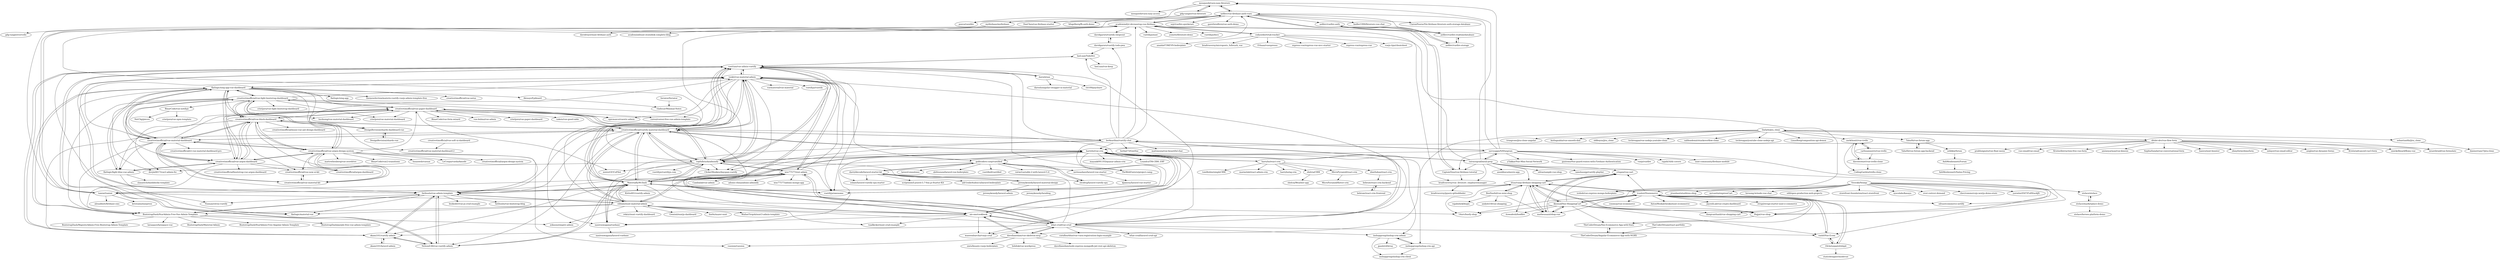 digraph G {
"mesqueeb/vuex-easy-firestore" -> "mesqueeb/vuex-easy-access"
"mesqueeb/vuex-easy-firestore" -> "gdg-tangier/vue-firestore"
"mesqueeb/vuex-easy-firestore" -> "posva/vuexfire" ["e"=1]
"mesqueeb/vuex-easy-firestore" -> "aofdev/vue-firebase-auth-vuex"
"creativetimofficial/vue-light-bootstrap-dashboard" -> "creativetimofficial/vue-paper-dashboard"
"creativetimofficial/vue-light-bootstrap-dashboard" -> "creativetimofficial/vue-black-dashboard"
"creativetimofficial/vue-light-bootstrap-dashboard" -> "cristijora/vue-light-bootstrap-dashboard"
"creativetimofficial/vue-light-bootstrap-dashboard" -> "creativetimofficial/vue-material-dashboard"
"creativetimofficial/vue-light-bootstrap-dashboard" -> "creativetimofficial/vue-argon-design-system"
"creativetimofficial/vue-light-bootstrap-dashboard" -> "flatlogic/sing-app-vue-dashboard"
"creativetimofficial/vue-light-bootstrap-dashboard" -> "BootstrapDash/StarAdmin-Free-Vue-Admin-Template"
"creativetimofficial/vue-light-bootstrap-dashboard" -> "devjin0617/vue2-admin-lte" ["e"=1]
"creativetimofficial/vue-light-bootstrap-dashboard" -> "creativetimofficial/vue-argon-dashboard"
"creativetimofficial/vue-light-bootstrap-dashboard" -> "BinarCode/vue-notifyjs"
"creativetimofficial/vue-light-bootstrap-dashboard" -> "tookit/vue-material-admin"
"creativetimofficial/vue-light-bootstrap-dashboard" -> "cristijora/vue-material-dashboard"
"creativetimofficial/vue-light-bootstrap-dashboard" -> "lucduong/vue-material-dashboard"
"creativetimofficial/vue-light-bootstrap-dashboard" -> "topfullstack/adminify"
"creativetimofficial/vue-light-bootstrap-dashboard" -> "epicmaxco/vuestic-admin" ["e"=1]
"codyseibert/tab-tracker" -> "academind/yt-devmeetup-vue-firebase"
"codyseibert/tab-tracker" -> "icebob/vue-express-mongo-boilerplate" ["e"=1]
"codyseibert/tab-tracker" -> "anaida07/MEVN-boilerplate" ["e"=1]
"codyseibert/tab-tracker" -> "bradtraversy/microposts_fullstack_vue" ["e"=1]
"codyseibert/tab-tracker" -> "Ethaan/vuexpresso" ["e"=1]
"codyseibert/tab-tracker" -> "express-vue/express-vue-mvc-starter"
"codyseibert/tab-tracker" -> "express-vue/express-vue" ["e"=1]
"codyseibert/tab-tracker" -> "vuejs-tips/cheatsheet" ["e"=1]
"creativetimofficial/vue-argon-design-system" -> "creativetimofficial/vue-argon-dashboard"
"creativetimofficial/vue-argon-design-system" -> "creativetimofficial/argon-design-system" ["e"=1]
"creativetimofficial/vue-argon-design-system" -> "creativetimofficial/vue-material-kit"
"creativetimofficial/vue-argon-design-system" -> "creativetimofficial/vue-now-ui-kit"
"creativetimofficial/vue-argon-design-system" -> "creativetimofficial/vue-black-dashboard"
"creativetimofficial/vue-argon-design-system" -> "creativetimofficial/vue-material-dashboard"
"creativetimofficial/vue-argon-design-system" -> "creativetimofficial/vue-light-bootstrap-dashboard"
"creativetimofficial/vue-argon-design-system" -> "creativetimofficial/vue-paper-dashboard"
"creativetimofficial/vue-argon-design-system" -> "mattrothenberg/vue-overdrive" ["e"=1]
"creativetimofficial/vue-argon-design-system" -> "vuesion/vuesion" ["e"=1]
"creativetimofficial/vue-argon-design-system" -> "tookit/vue-material-admin"
"creativetimofficial/vue-argon-design-system" -> "BinarCode/vue2-transitions" ["e"=1]
"creativetimofficial/vue-argon-design-system" -> "lusaxweb/vuesax" ["e"=1]
"creativetimofficial/vue-argon-design-system" -> "creativetimofficial/argon-dashboard" ["e"=1]
"creativetimofficial/vue-argon-design-system" -> "LeCoupa/vuedarkmode" ["e"=1]
"creativetimofficial/vue-argon-dashboard" -> "creativetimofficial/vue-black-dashboard"
"creativetimofficial/vue-argon-dashboard" -> "creativetimofficial/vue-argon-design-system"
"creativetimofficial/vue-argon-dashboard" -> "creativetimofficial/bootstrap-vue-argon-dashboard"
"creativetimofficial/vue-argon-dashboard" -> "creativetimofficial/vue-now-ui-kit"
"creativetimofficial/vue-argon-dashboard" -> "creativetimofficial/vue-material-dashboard"
"creativetimofficial/vue-argon-dashboard" -> "flatlogic/sing-app-vue-dashboard"
"creativetimofficial/vue-argon-dashboard" -> "creativetimofficial/vue-paper-dashboard"
"creativetimofficial/vue-argon-dashboard" -> "flatlogic/light-blue-vue-admin"
"creativetimofficial/vue-argon-dashboard" -> "creativetimofficial/argon-dashboard" ["e"=1]
"creativetimofficial/vue-argon-dashboard" -> "BootstrapDash/StarAdmin-Free-Vue-Admin-Template"
"flatlogic/sing-app-vue-dashboard" -> "flatlogic/light-blue-vue-admin"
"flatlogic/sing-app-vue-dashboard" -> "BootstrapDash/StarAdmin-Free-Vue-Admin-Template"
"flatlogic/sing-app-vue-dashboard" -> "flatlogic/sing-app" ["e"=1]
"flatlogic/sing-app-vue-dashboard" -> "creativetimofficial/vue-argon-dashboard"
"flatlogic/sing-app-vue-dashboard" -> "tookit/vue-material-admin"
"flatlogic/sing-app-vue-dashboard" -> "creativetimofficial/vue-material-dashboard"
"flatlogic/sing-app-vue-dashboard" -> "themeselection/materio-vuetify-vuejs-admin-template-free" ["e"=1]
"flatlogic/sing-app-vue-dashboard" -> "creativetimofficial/vue-notus" ["e"=1]
"flatlogic/sing-app-vue-dashboard" -> "DesignRevision/shards-dashboard-vue"
"flatlogic/sing-app-vue-dashboard" -> "creativetimofficial/vue-paper-dashboard"
"flatlogic/sing-app-vue-dashboard" -> "fatihunlu/vue-admin-template"
"flatlogic/sing-app-vue-dashboard" -> "creativetimofficial/vue-light-bootstrap-dashboard"
"flatlogic/sing-app-vue-dashboard" -> "flatlogic/material-vue"
"flatlogic/sing-app-vue-dashboard" -> "Alexays/Epiboard"
"flatlogic/sing-app-vue-dashboard" -> "creativetimofficial/vue-black-dashboard"
"creativetimofficial/vuetify-material-dashboard" -> "tookit/vue-material-admin"
"creativetimofficial/vuetify-material-dashboard" -> "Materialfy/M-Dash"
"creativetimofficial/vuetify-material-dashboard" -> "topfullstack/adminify"
"creativetimofficial/vuetify-material-dashboard" -> "vuetifyjs/awesome" ["e"=1]
"creativetimofficial/vuetify-material-dashboard" -> "vasttian/vue-admin-vuetify"
"creativetimofficial/vuetify-material-dashboard" -> "creativetimofficial/vue-material-dashboard"
"creativetimofficial/vuetify-material-dashboard" -> "creativetimofficial/vue-black-dashboard"
"creativetimofficial/vuetify-material-dashboard" -> "creativetimofficial/vue-paper-dashboard"
"creativetimofficial/vuetify-material-dashboard" -> "harryho/vue-crm"
"creativetimofficial/vuetify-material-dashboard" -> "fatihunlu/vue-admin-template"
"creativetimofficial/vuetify-material-dashboard" -> "eddami/nuxt-material-admin"
"creativetimofficial/vuetify-material-dashboard" -> "okami101/vuetify-admin"
"creativetimofficial/vuetify-material-dashboard" -> "ClickerMonkey/dayspan-vuetify" ["e"=1]
"creativetimofficial/vuetify-material-dashboard" -> "NelsonEAX/vue-vuetify-admin"
"creativetimofficial/vuetify-material-dashboard" -> "berksaribas/vuetify-chat"
"creativetimofficial/vue-black-dashboard" -> "creativetimofficial/vue-argon-dashboard"
"creativetimofficial/vue-black-dashboard" -> "creativetimofficial/vue-light-bootstrap-dashboard"
"creativetimofficial/vue-black-dashboard" -> "creativetimofficial/vue-material-dashboard"
"creativetimofficial/vue-black-dashboard" -> "creativetimofficial/vuetify-material-dashboard"
"creativetimofficial/vue-black-dashboard" -> "DesignRevision/shards-dashboard-vue"
"creativetimofficial/vue-black-dashboard" -> "creativetimofficial/vue-argon-design-system"
"creativetimofficial/vue-black-dashboard" -> "creativetimofficial/vue-paper-dashboard"
"creativetimofficial/vue-black-dashboard" -> "creativetimofficial/vue-now-ui-kit"
"creativetimofficial/vue-black-dashboard" -> "creativetimofficial/vue-material-kit"
"creativetimofficial/vue-black-dashboard" -> "creativetimofficial/muse-vue-ant-design-dashboard" ["e"=1]
"creativetimofficial/vue-black-dashboard" -> "flatlogic/sing-app-vue-dashboard"
"creativetimofficial/vue-black-dashboard" -> "flatlogic/light-blue-vue-admin"
"what-crud/vue-crud" -> "what-crud/laravel-crud-api"
"what-crud/vue-crud" -> "ais-one/cookbook"
"what-crud/vue-crud" -> "Materialfy/M-Dash"
"what-crud/vue-crud" -> "harryho/vue-crm"
"what-crud/vue-crud" -> "davellanedam/vue-skeleton-mvp"
"what-crud/vue-crud" -> "okami101/vuetify-admin"
"what-crud/vue-crud" -> "waseembarcha/vuejs-crud"
"what-crud/vue-crud" -> "rash0/Vue-Ecom"
"what-crud/vue-crud" -> "wxs77577/rest-admin"
"what-crud/vue-crud" -> "inshopgroup/inshop-crm-admin"
"what-crud/vue-crud" -> "eddami/nuxt-material-admin"
"what-crud/vue-crud" -> "tookit/vue-material-admin"
"what-crud/vue-crud" -> "creativetimofficial/vuetify-material-dashboard"
"what-crud/vue-crud" -> "topfullstack/adminify"
"what-crud/vue-crud" -> "cornflourblue/vue-vuex-registration-login-example" ["e"=1]
"Materialfy/M-Dash" -> "vasttian/vue-admin-vuetify"
"Materialfy/M-Dash" -> "creativetimofficial/vuetify-material-dashboard"
"Materialfy/M-Dash" -> "NelsonEAX/vue-vuetify-admin"
"Materialfy/M-Dash" -> "fatihunlu/vue-admin-template"
"Materialfy/M-Dash" -> "what-crud/vue-crud"
"Materialfy/M-Dash" -> "tookit/vue-material-admin"
"Materialfy/M-Dash" -> "topfullstack/adminify"
"Materialfy/M-Dash" -> "okami101/vuetify-admin"
"Materialfy/M-Dash" -> "eddami/nuxt-material-admin"
"Materialfy/M-Dash" -> "Kirito001/vuetify-admin"
"Materialfy/M-Dash" -> "nasirouwagana/vuebase"
"Materialfy/M-Dash" -> "wxs77577/rest-admin"
"Materialfy/M-Dash" -> "vuetifyjs/awesome" ["e"=1]
"Materialfy/M-Dash" -> "harryho/vue-crm"
"Materialfy/M-Dash" -> "ais-one/cookbook"
"berksaribas/vuetify-chat" -> "davidgaroro/vuetify-todo-pwa"
"berksaribas/vuetify-chat" -> "IanLuan/TodoDev"
"berksaribas/vuetify-chat" -> "nasirouwagana/vuebase"
"berksaribas/vuetify-chat" -> "vasttian/vue-admin-vuetify"
"berksaribas/vuetify-chat" -> "mattmezza/vue-beautiful-chat" ["e"=1]
"berksaribas/vuetify-chat" -> "ratracegrad/meal-prep"
"berksaribas/vuetify-chat" -> "academind/yt-devmeetup-vue-firebase"
"berksaribas/vuetify-chat" -> "vuetifyjs/awesome" ["e"=1]
"berksaribas/vuetify-chat" -> "herbat73/GenVue"
"berksaribas/vuetify-chat" -> "aofdev/vue-firebase-auth-vuex"
"berksaribas/vuetify-chat" -> "creativetimofficial/vuetify-material-dashboard"
"berksaribas/vuetify-chat" -> "savvyapps/SAVuegram"
"berksaribas/vuetify-chat" -> "ClickerMonkey/dayspan-vuetify" ["e"=1]
"berksaribas/vuetify-chat" -> "harryho/vue-crm"
"ivanlori/Vuemmerce" -> "ikismail/Vue-ShoppingCart"
"ivanlori/Vuemmerce" -> "rash0/Vue-Ecom"
"ivanlori/Vuemmerce" -> "crisgon/vue-cart"
"ivanlori/Vuemmerce" -> "18chetanpatel/shipit"
"ivanlori/Vuemmerce" -> "14nrv/buefy-shop"
"ivanlori/Vuemmerce" -> "ittus/vuejs-firebase-shopping-cart"
"ivanlori/Vuemmerce" -> "sdras/ecommerce-netlify" ["e"=1]
"ivanlori/Vuemmerce" -> "Hujjat/vue-shop"
"ivanlori/Vuemmerce" -> "cosmicjs/vue-ecommerce"
"ivanlori/Vuemmerce" -> "TheCoderDream/Vue-Ecommerce-App-with-Vuex"
"ivanlori/Vuemmerce" -> "matheusazzi/shop-vue"
"ivanlori/Vuemmerce" -> "AntonMoskalchenko/nuxt-ecommerce"
"ivanlori/Vuemmerce" -> "JayeshLab/vue-crypto-dashboard"
"ivanlori/Vuemmerce" -> "strapi/strapi-starter-nuxt-e-commerce" ["e"=1]
"ivanlori/Vuemmerce" -> "dangvanthanh/vue-shopping-cart"
"tookit/vue-material-admin" -> "vuetifyjs/awesome" ["e"=1]
"tookit/vue-material-admin" -> "creativetimofficial/vuetify-material-dashboard"
"tookit/vue-material-admin" -> "topfullstack/adminify"
"tookit/vue-material-admin" -> "vasttian/vue-admin-vuetify"
"tookit/vue-material-admin" -> "Materialfy/M-Dash"
"tookit/vue-material-admin" -> "eddami/nuxt-material-admin"
"tookit/vue-material-admin" -> "epicmaxco/vuestic-admin" ["e"=1]
"tookit/vue-material-admin" -> "ClickerMonkey/dayspan-vuetify" ["e"=1]
"tookit/vue-material-admin" -> "vuematerial/vue-material" ["e"=1]
"tookit/vue-material-admin" -> "goldcoders-corp/vuetified"
"tookit/vue-material-admin" -> "flatlogic/sing-app-vue-dashboard"
"tookit/vue-material-admin" -> "wxs77577/rest-admin"
"tookit/vue-material-admin" -> "coreui/coreui-free-vue-admin-template" ["e"=1]
"tookit/vue-material-admin" -> "fatihunlu/vue-admin-template"
"tookit/vue-material-admin" -> "vuetifyjs/vuetify" ["e"=1]
"stelace/stelace" -> "stelace/marketplace-demo"
"ikismail/Vue-ShoppingCart" -> "ivanlori/Vuemmerce"
"ikismail/Vue-ShoppingCart" -> "ittus/vuejs-firebase-shopping-cart"
"ikismail/Vue-ShoppingCart" -> "matheusazzi/shop-vue"
"ikismail/Vue-ShoppingCart" -> "dangvanthanh/vue-shopping-cart"
"ikismail/Vue-ShoppingCart" -> "crisgon/vue-cart"
"ikismail/Vue-ShoppingCart" -> "itswadesh/foodfire"
"ikismail/Vue-ShoppingCart" -> "TheCoderDream/Vue-Ecommerce-App-with-Vuex"
"ikismail/Vue-ShoppingCart" -> "rash0/Vue-Ecom"
"ikismail/Vue-ShoppingCart" -> "14nrv/buefy-shop"
"ikismail/Vue-ShoppingCart" -> "Hujjat/vue-shop"
"creativetimofficial/vue-material-dashboard" -> "creativetimofficial/vue-material-kit"
"creativetimofficial/vue-material-dashboard" -> "creativetimofficial/vue-black-dashboard"
"creativetimofficial/vue-material-dashboard" -> "creativetimofficial/vuetify-material-dashboard"
"creativetimofficial/vue-material-dashboard" -> "creativetimofficial/vue-argon-dashboard"
"creativetimofficial/vue-material-dashboard" -> "creativetimofficial/vue-light-bootstrap-dashboard"
"creativetimofficial/vue-material-dashboard" -> "flatlogic/sing-app-vue-dashboard"
"creativetimofficial/vue-material-dashboard" -> "BootstrapDash/StarAdmin-Free-Vue-Admin-Template"
"creativetimofficial/vue-material-dashboard" -> "creativetimofficial/vue-argon-design-system"
"creativetimofficial/vue-material-dashboard" -> "flatlogic/light-blue-vue-admin"
"creativetimofficial/vue-material-dashboard" -> "fatihunlu/vue-admin-template"
"creativetimofficial/vue-material-dashboard" -> "creativetimofficial/vue-paper-dashboard"
"creativetimofficial/vue-material-dashboard" -> "tookit/vue-material-admin"
"creativetimofficial/vue-material-dashboard" -> "creativetimofficial/vue-material-dashboard-2"
"creativetimofficial/vue-material-dashboard" -> "creativetimofficial/ct-vue-material-dashboard-pro"
"eddami/nuxt-material-admin" -> "Geminii/nuxtjs-dashboard"
"eddami/nuxt-material-admin" -> "tookit/vue-material-admin"
"eddami/nuxt-material-admin" -> "flatlogic/material-vue"
"eddami/nuxt-material-admin" -> "vasttian/vue-admin-vuetify"
"eddami/nuxt-material-admin" -> "toadkicker/nuxt-crud-example"
"eddami/nuxt-material-admin" -> "Materialfy/M-Dash"
"eddami/nuxt-material-admin" -> "fzn0x/mazer-nuxt" ["e"=1]
"eddami/nuxt-material-admin" -> "fatihunlu/vue-admin-template"
"eddami/nuxt-material-admin" -> "WailanTirajoh/nuxt3-admin-template" ["e"=1]
"eddami/nuxt-material-admin" -> "rekryt/nuxt-vuetify-dashboard"
"eddami/nuxt-material-admin" -> "ais-one/cookbook"
"eddami/nuxt-material-admin" -> "creativetimofficial/vuetify-material-dashboard"
"eddami/nuxt-material-admin" -> "BootstrapDash/StarAdmin-Free-Vue-Admin-Template"
"eddami/nuxt-material-admin" -> "zeknoss/empire-admin"
"davellanedam/vue-skeleton-mvp" -> "davellanedam/node-express-mongodb-jwt-rest-api-skeleton" ["e"=1]
"davellanedam/vue-skeleton-mvp" -> "ais-one/cookbook"
"davellanedam/vue-skeleton-mvp" -> "zmts/beauty-vuejs-boilerplate" ["e"=1]
"davellanedam/vue-skeleton-mvp" -> "vuesion/vuesion" ["e"=1]
"davellanedam/vue-skeleton-mvp" -> "what-crud/vue-crud"
"davellanedam/vue-skeleton-mvp" -> "bshiluk/vue-wordpress" ["e"=1]
"inshopgroup/inshop-crm-admin" -> "inshopgroup/inshop-crm-api"
"inshopgroup/inshop-crm-admin" -> "inshopgroup/inshop-crm-client"
"inshopgroup/inshop-crm-admin" -> "jpaulet/dArray"
"BootstrapDash/StarAdmin-Free-Vue-Admin-Template" -> "flatlogic/sing-app-vue-dashboard"
"BootstrapDash/StarAdmin-Free-Vue-Admin-Template" -> "zeknoss/empire-admin"
"BootstrapDash/StarAdmin-Free-Vue-Admin-Template" -> "fatihunlu/vue-admin-template"
"BootstrapDash/StarAdmin-Free-Vue-Admin-Template" -> "BootstrapDash/purple-free-vue-admin-template"
"BootstrapDash/StarAdmin-Free-Vue-Admin-Template" -> "BootstrapDash/MajesticAdmin-Free-Bootstrap-Admin-Template" ["e"=1]
"BootstrapDash/StarAdmin-Free-Vue-Admin-Template" -> "laraspace/laraspace-vue" ["e"=1]
"BootstrapDash/StarAdmin-Free-Vue-Admin-Template" -> "BootstrapDash/Material-Admin" ["e"=1]
"BootstrapDash/StarAdmin-Free-Vue-Admin-Template" -> "BootstrapDash/StarAdmin-Free-Angular-Admin-Template" ["e"=1]
"fatihunlu/vue-admin-template" -> "NelsonEAX/vue-vuetify-admin"
"fatihunlu/vue-admin-template" -> "vasttian/vue-admin-vuetify"
"fatihunlu/vue-admin-template" -> "okami101/vuetify-admin"
"fatihunlu/vue-admin-template" -> "Materialfy/M-Dash"
"fatihunlu/vue-admin-template" -> "BootstrapDash/StarAdmin-Free-Vue-Admin-Template"
"fatihunlu/vue-admin-template" -> "flatlogic/material-vue"
"fatihunlu/vue-admin-template" -> "Yiuman/citrus-vuetify" ["e"=1]
"fatihunlu/vue-admin-template" -> "bezkoder/vue-js-crud-example" ["e"=1]
"fatihunlu/vue-admin-template" -> "fatihunlu/vue-bootstrap-blog"
"fatihunlu/vue-admin-template" -> "eddami/nuxt-material-admin"
"nasirouwagana/vuebase" -> "nasirouwagana/laravel-vuebase"
"Viveckh/Veniqa" -> "ever-co/ever-demand" ["e"=1]
"Viveckh/Veniqa" -> "ikismail/Vue-ShoppingCart"
"Viveckh/Veniqa" -> "ivanlori/Vuemmerce"
"Viveckh/Veniqa" -> "chec/commercejs-nextjs-demo-store" ["e"=1]
"Viveckh/Veniqa" -> "yaroslav0507/FullStackJS" ["e"=1]
"Viveckh/Veniqa" -> "jrussbautista/dress-shop" ["e"=1]
"Viveckh/Veniqa" -> "mrvautin/expressCart" ["e"=1]
"Viveckh/Veniqa" -> "luvuong-le/node-vue-chat"
"Viveckh/Veniqa" -> "stelace/stelace"
"Viveckh/Veniqa" -> "sdil/open-production-web-projects"
"Viveckh/Veniqa" -> "storefront-foundation/react-storefront" ["e"=1]
"Viveckh/Veniqa" -> "icebob/vue-express-mongo-boilerplate" ["e"=1]
"Viveckh/Veniqa" -> "sdras/ecommerce-netlify" ["e"=1]
"Viveckh/Veniqa" -> "syscolabs/kasaya" ["e"=1]
"Viveckh/Veniqa" -> "rash0/Vue-Ecom"
"davestewart/vue-trello-clone" -> "zackthoutt/vue-trello"
"davestewart/vue-trello-clone" -> "CodingGarden/trello-clone"
"gdg-tangier/vue-firestore" -> "posva/vuexfire" ["e"=1]
"gdg-tangier/vue-firestore" -> "mesqueeb/vuex-easy-firestore"
"gdg-tangier/vue-firestore" -> "myfirebase/myfirebase"
"creativetimofficial/vue-material-kit" -> "creativetimofficial/vue-now-ui-kit"
"creativetimofficial/vue-material-kit" -> "creativetimofficial/vue-material-dashboard"
"creativetimofficial/vue-material-kit" -> "creativetimofficial/vue-argon-design-system"
"ratracegrad/meal-prep" -> "academind/yt-devmeetup-vue-firebase"
"ratracegrad/meal-prep" -> "berksaribas/vuetify-chat"
"ratracegrad/meal-prep" -> "savvyapps/SAVuegram"
"ratracegrad/meal-prep" -> "ittus/vuejs-firebase-shopping-cart"
"ratracegrad/meal-prep" -> "Hujjat/vue-shop"
"ratracegrad/meal-prep" -> "sdras/sample-vue-shop" ["e"=1]
"ratracegrad/meal-prep" -> "CaptainYouz/vue-firebase-tutorial"
"ratracegrad/meal-prep" -> "crisgon/vue-cart"
"ratracegrad/meal-prep" -> "bradtraversy/vue_firestore_employeemanager"
"ratracegrad/meal-prep" -> "iamshaunjp/vuetify-playlist" ["e"=1]
"ratracegrad/meal-prep" -> "mesqueeb/vuex-easy-firestore"
"ratracegrad/meal-prep" -> "anoobbava/movie-app"
"DesignRevision/shards-vue" -> "DesignRevision/shards-dashboard-vue"
"elcobvg/laravel-vuetify-spa" -> "goldcoders-corp/vuetified"
"wxs77577/rest-admin" -> "topfullstack/adminify"
"wxs77577/rest-admin" -> "ais-one/cookbook"
"wxs77577/rest-admin" -> "wxs77577/adonis-mongo-app"
"wxs77577/rest-admin" -> "tookit/vue-material-admin"
"wxs77577/rest-admin" -> "Materialfy/M-Dash"
"wxs77577/rest-admin" -> "what-crud/vue-crud"
"wxs77577/rest-admin" -> "Cambalab/vue-admin" ["e"=1]
"wxs77577/rest-admin" -> "vasttian/vue-admin-vuetify"
"wxs77577/rest-admin" -> "adonis-china/adonis-adminify"
"TheCoderDream/Vue-Ecommerce-App-with-Vuex" -> "TheCoderDream/Angular-Ecommerce-App-with-NGRX"
"DesignRevision/shards-dashboard-vue" -> "DesignRevision/shards-vue"
"rash0/Vue-Ecom" -> "18chetanpatel/shipit"
"rash0/Vue-Ecom" -> "ivanlori/Vuemmerce"
"faviator/faviator" -> "vladocar/Minimal-Notes"
"davidgaroro/vuetify-todo-pwa" -> "davidgaroro/vuetify-swipeout"
"davidgaroro/vuetify-todo-pwa" -> "IanLuan/TodoDev"
"NelsonEAX/vue-vuetify-admin" -> "okami101/vuetify-admin"
"NelsonEAX/vue-vuetify-admin" -> "vasttian/vue-admin-vuetify"
"NelsonEAX/vue-vuetify-admin" -> "fatihunlu/vue-admin-template"
"NelsonEAX/vue-vuetify-admin" -> "Materialfy/M-Dash"
"ais-one/cookbook" -> "what-crud/vue-crud"
"ais-one/cookbook" -> "waseembarcha/vuejs-crud"
"ais-one/cookbook" -> "wxs77577/rest-admin"
"ais-one/cookbook" -> "harryho/vue-crm"
"ais-one/cookbook" -> "vasttian/vue-admin-vuetify"
"ais-one/cookbook" -> "nasirouwagana/vuebase"
"ais-one/cookbook" -> "davellanedam/vue-skeleton-mvp"
"ais-one/cookbook" -> "toadkicker/nuxt-crud-example"
"bradtraversy/vue_firestore_employeemanager" -> "bradtraversy/jquery-githubfinder" ["e"=1]
"crisgon/vue-cart" -> "matheusazzi/shop-vue"
"crisgon/vue-cart" -> "ittus/vuejs-firebase-shopping-cart"
"vasttian/vue-admin-vuetify" -> "IanLuan/TodoDev"
"vasttian/vue-admin-vuetify" -> "Materialfy/M-Dash"
"vasttian/vue-admin-vuetify" -> "NelsonEAX/vue-vuetify-admin"
"vasttian/vue-admin-vuetify" -> "fatihunlu/vue-admin-template"
"vasttian/vue-admin-vuetify" -> "okami101/vuetify-admin"
"vasttian/vue-admin-vuetify" -> "darosh/oax"
"vasttian/vue-admin-vuetify" -> "tookit/vue-material-admin"
"vasttian/vue-admin-vuetify" -> "creativetimofficial/vuetify-material-dashboard"
"vasttian/vue-admin-vuetify" -> "vuetifyjs/awesome" ["e"=1]
"vasttian/vue-admin-vuetify" -> "TheWebFosters/project-camp"
"vasttian/vue-admin-vuetify" -> "topfullstack/adminify"
"vasttian/vue-admin-vuetify" -> "Yiuman/citrus-vuetify" ["e"=1]
"aofdev/vue-firebase-auth-vuex" -> "CaptainYouz/vue-firebase-tutorial"
"aofdev/vue-firebase-auth-vuex" -> "sejr/vuefire-quickstart"
"aofdev/vue-firebase-auth-vuex" -> "garethredfern/vue-auth-demo"
"aofdev/vue-firebase-auth-vuex" -> "aofdev/vuefire-auth"
"aofdev/vue-firebase-auth-vuex" -> "mesqueeb/vuex-easy-firestore"
"aofdev/vue-firebase-auth-vuex" -> "lmiller1990/firestore-vue-chat"
"aofdev/vue-firebase-auth-vuex" -> "aofdev/vuefire-realtimedatabase"
"aofdev/vue-firebase-auth-vuex" -> "CiaranPearse/Vie-firebase-firestore-auth-storage-database"
"aofdev/vue-firebase-auth-vuex" -> "DaxChen/vue-firebase-starter"
"aofdev/vue-firebase-auth-vuex" -> "academind/yt-devmeetup-vue-firebase"
"aofdev/vue-firebase-auth-vuex" -> "hfogelberg/fb-auth-demo"
"savvyapps/SAVuegram" -> "Hujjat/vue-shop"
"savvyapps/SAVuegram" -> "CaptainYouz/vue-firebase-tutorial"
"savvyapps/SAVuegram" -> "aofdev/vue-firebase-auth-vuex"
"savvyapps/SAVuegram" -> "mesqueeb/vuex-easy-firestore"
"savvyapps/SAVuegram" -> "ratracegrad/meal-prep"
"savvyapps/SAVuegram" -> "tamiat/tamiat"
"savvyapps/SAVuegram" -> "gautemo/Vue-guard-routes-with-Firebase-Authentication"
"savvyapps/SAVuegram" -> "berksaribas/vuetify-chat"
"savvyapps/SAVuegram" -> "vuejs/vuefire" ["e"=1]
"savvyapps/SAVuegram" -> "rajatk16/dc-covers"
"savvyapps/SAVuegram" -> "nuxt-community/firebase-module" ["e"=1]
"savvyapps/SAVuegram" -> "yTakkar/Vue-Mini-Social-Network" ["e"=1]
"Alexays/Epiboard" -> "vladocar/Minimal-Notes"
"flatlogic/light-blue-vue-admin" -> "flatlogic/sing-app-vue-dashboard"
"flatlogic/light-blue-vue-admin" -> "creativetimofficial/vue-argon-dashboard"
"flatlogic/light-blue-vue-admin" -> "flatlogic/material-vue"
"flatlogic/light-blue-vue-admin" -> "slanatech/dashblocks-template" ["e"=1]
"darryldecode/laravel-starter-kit" -> "goldcoders-corp/vuetified"
"darryldecode/laravel-starter-kit" -> "scriptmint/Laravel-5.7-Vue.js-Starter-Kit" ["e"=1]
"darryldecode/laravel-starter-kit" -> "elcobvg/laravel-vuetify-spa"
"darryldecode/laravel-starter-kit" -> "eolant/laravel-vuetify-spa-starter"
"darryldecode/laravel-starter-kit" -> "adr1enbe4udou1n/laravel-boilerplate" ["e"=1]
"darryldecode/laravel-starter-kit" -> "jeremykenedy/laravel-material-design"
"Hujjat/vue-shop" -> "ittus/vuejs-firebase-shopping-cart"
"Hujjat/vue-shop" -> "TheCoderDream/Vue-Ecommerce-App-with-Vuex"
"stelace/marketplace-demo" -> "stelace/stelace"
"stelace/marketplace-demo" -> "stelace/heroes-platform-demo"
"creativetimofficial/vue-now-ui-kit" -> "creativetimofficial/vue-material-kit"
"davidgaroro/vuetify-swipeout" -> "davidgaroro/vuetify-todo-pwa"
"inshopgroup/inshop-crm-api" -> "inshopgroup/inshop-crm-admin"
"inshopgroup/inshop-crm-api" -> "inshopgroup/inshop-crm-client"
"idanSaban/react-crm" -> "bebraw/react-crm-backend"
"IanLuan/TodoDev" -> "IanLuan/vue-keep"
"IanLuan/TodoDev" -> "vasttian/vue-admin-vuetify"
"TheCoderDream/Angular-Ecommerce-App-with-NGRX" -> "TheCoderDream/Vue-Ecommerce-App-with-Vuex"
"shelcia/CRM" -> "shelcia/Weather-app"
"18chetanpatel/shipit" -> "rash0/Vue-Ecom"
"18chetanpatel/shipit" -> "ivanlori/Vuemmerce"
"18chetanpatel/shipit" -> "staticdesigner/modevue"
"Datlyfe/jira_clone" -> "zackthoutt/vue-trello"
"Datlyfe/jira_clone" -> "trungvose/jira-clone-angular" ["e"=1]
"Datlyfe/jira_clone" -> "kutlugsahin/vue-smooth-dnd" ["e"=1]
"Datlyfe/jira_clone" -> "oldboyxx/jira_clone" ["e"=1]
"Datlyfe/jira_clone" -> "TahaSh/vue-forum-app"
"Datlyfe/jira_clone" -> "techreagan/vue-nodejs-youtube-clone" ["e"=1]
"Datlyfe/jira_clone" -> "salihozdemir/stackoverflow-clone" ["e"=1]
"Datlyfe/jira_clone" -> "davellanedam/vue-skeleton-mvp"
"Datlyfe/jira_clone" -> "techreagan/youtube-clone-nodejs-api" ["e"=1]
"Datlyfe/jira_clone" -> "LinusBorg/composition-api-demos" ["e"=1]
"Datlyfe/jira_clone" -> "ditdot-dev/vue-flow-form"
"Datlyfe/jira_clone" -> "sebastianfdz/jira_clone"
"Datlyfe/jira_clone" -> "wearebraid/vue-formulate" ["e"=1]
"TahaSh/vue-forum-app" -> "TahaSh/vue-forum-app-backend"
"TahaSh/vue-forum-app" -> "sebbkw/forum"
"ditdot-dev/vue-flow-form" -> "Krutie/advanced-vue3-form"
"ditdot-dev/vue-flow-form" -> "wearebraid/vue-formulate" ["e"=1]
"ditdot-dev/vue-flow-form" -> "smickelbeard/flowy-vue" ["e"=1]
"ditdot-dev/vue-flow-form" -> "prabhuignoto/vue-float-menu" ["e"=1]
"ditdot-dev/vue-flow-form" -> "vue-email/vue-email" ["e"=1]
"ditdot-dev/vue-flow-form" -> "Krutie/distraction-free-vue-form"
"ditdot-dev/vue-flow-form" -> "amineyarman/vue-kinesis" ["e"=1]
"ditdot-dev/vue-flow-form" -> "SophiaSaiada/vue-conversational-form"
"ditdot-dev/vue-flow-form" -> "basics/nuxt-booster" ["e"=1]
"ditdot-dev/vue-flow-form" -> "ohmyform/ohmyform" ["e"=1]
"ditdot-dev/vue-flow-form" -> "unlayer/vue-email-editor" ["e"=1]
"ditdot-dev/vue-flow-form" -> "asigloo/vue-dynamic-forms" ["e"=1]
"ditdot-dev/vue-flow-form" -> "harryho/vue-crm"
"ditdot-dev/vue-flow-form" -> "Datlyfe/jira_clone"
"okami101/vuetify-admin" -> "okami101/laravel-admin"
"okami101/vuetify-admin" -> "NelsonEAX/vue-vuetify-admin"
"okami101/vuetify-admin" -> "vasttian/vue-admin-vuetify"
"okami101/vuetify-admin" -> "fatihunlu/vue-admin-template"
"bebraw/react-crm-backend" -> "bebraw/react-crm-frontend"
"MicroPyramid/react-crm" -> "MicroPyramid/flutter-crm"
"okami101/laravel-admin" -> "okami101/vuetify-admin"
"TahaSh/vue-forum-app-backend" -> "TahaSh/vue-forum-app"
"bebraw/react-crm-frontend" -> "bebraw/react-crm-backend"
"TheCoderDream/react-portfolio" -> "TheCoderDream/Angular-Ecommerce-App-with-NGRX"
"creativetimofficial/vue-soft-ui-dashboard" -> "creativetimofficial/vue-material-dashboard-2"
"BosNaufal/vue-mini-shop" -> "ittus/vuejs-firebase-shopping-cart"
"BosNaufal/vue-mini-shop" -> "rajabishek/begin"
"BosNaufal/vue-mini-shop" -> "matheusazzi/shop-vue"
"BosNaufal/vue-mini-shop" -> "andylei18/vue-shopping" ["e"=1]
"zackthoutt/vue-trello" -> "carlosazaustre/vue-trello"
"zackthoutt/vue-trello" -> "davestewart/vue-trello-clone"
"zackthoutt/vue-trello" -> "CodingGarden/trello-clone"
"sebastianfdz/jira_clone" -> "daniserrano7/jira-clone"
"jeremykenedy/laravel-material-design" -> "darryldecode/laravel-starter-kit"
"jeremykenedy/laravel-material-design" -> "jeremykenedy/larablog"
"jeremykenedy/laravel-material-design" -> "jeremykenedy/laravel-admin"
"matheusazzi/shop-vue" -> "ittus/vuejs-firebase-shopping-cart"
"matheusazzi/shop-vue" -> "crisgon/vue-cart"
"matheusazzi/shop-vue" -> "ikismail/Vue-ShoppingCart"
"AshMenhennett/Forum" -> "AshMenhennett/Salon-Pricing"
"creativetimofficial/vue-paper-dashboard" -> "creativetimofficial/vue-light-bootstrap-dashboard"
"creativetimofficial/vue-paper-dashboard" -> "misterGF/CoPilot" ["e"=1]
"creativetimofficial/vue-paper-dashboard" -> "epicmaxco/vuestic-admin" ["e"=1]
"creativetimofficial/vue-paper-dashboard" -> "topfullstack/adminify"
"creativetimofficial/vue-paper-dashboard" -> "creativetimofficial/vuetify-material-dashboard"
"creativetimofficial/vue-paper-dashboard" -> "BinarCode/vue-form-wizard" ["e"=1]
"creativetimofficial/vue-paper-dashboard" -> "vue-bulma/vue-admin" ["e"=1]
"creativetimofficial/vue-paper-dashboard" -> "creativetimofficial/vue-black-dashboard"
"creativetimofficial/vue-paper-dashboard" -> "cristijora/vue-paper-dashboard"
"creativetimofficial/vue-paper-dashboard" -> "creativetimofficial/vue-argon-dashboard"
"creativetimofficial/vue-paper-dashboard" -> "devjin0617/vue2-admin-lte" ["e"=1]
"creativetimofficial/vue-paper-dashboard" -> "coreui/coreui-free-vue-admin-template" ["e"=1]
"creativetimofficial/vue-paper-dashboard" -> "xaksis/vue-good-table" ["e"=1]
"creativetimofficial/vue-paper-dashboard" -> "lucduong/vue-material-dashboard"
"creativetimofficial/vue-paper-dashboard" -> "cristijora/vue-material-dashboard"
"ittus/vuejs-firebase-shopping-cart" -> "matheusazzi/shop-vue"
"ittus/vuejs-firebase-shopping-cart" -> "crisgon/vue-cart"
"ittus/vuejs-firebase-shopping-cart" -> "tamiat/tamiat"
"ittus/vuejs-firebase-shopping-cart" -> "ikismail/Vue-ShoppingCart"
"ittus/vuejs-firebase-shopping-cart" -> "BosNaufal/vue-mini-shop"
"ittus/vuejs-firebase-shopping-cart" -> "Hujjat/vue-shop"
"ittus/vuejs-firebase-shopping-cart" -> "ivanlori/Vuemmerce"
"ittus/vuejs-firebase-shopping-cart" -> "itswadesh/foodfire"
"ittus/vuejs-firebase-shopping-cart" -> "14nrv/buefy-shop"
"sebbkw/forum" -> "AshMenhennett/Forum"
"nerissaolaes/laravel-vue-starter" -> "kJamesy/laravel-vue-starter"
"aofdev/vuefire-realtimedatabase" -> "aofdev/vuefire-storage"
"aofdev/vuefire-realtimedatabase" -> "aofdev/vuefire-auth"
"myfirebase/myfirebase" -> "gdg-tangier/cervello"
"aofdev/vuefire-auth" -> "aofdev/vuefire-realtimedatabase"
"aofdev/vuefire-auth" -> "aofdev/vuefire-storage"
"aofdev/vuefire-storage" -> "aofdev/vuefire-realtimedatabase"
"aofdev/vuefire-storage" -> "aofdev/vuefire-auth"
"topfullstack/adminify" -> "wxs77577/rest-admin"
"topfullstack/adminify" -> "tookit/vue-material-admin"
"topfullstack/adminify" -> "creativetimofficial/vuetify-material-dashboard"
"topfullstack/adminify" -> "harryho/vue-crm"
"topfullstack/adminify" -> "Materialfy/M-Dash"
"topfullstack/adminify" -> "vasttian/vue-admin-vuetify"
"topfullstack/adminify" -> "vuetifyjs/awesome" ["e"=1]
"topfullstack/adminify" -> "creativetimofficial/vue-paper-dashboard"
"topfullstack/adminify" -> "devjin0617/vue2-admin-lte" ["e"=1]
"topfullstack/adminify" -> "ClickerMonkey/dayspan-vuetify" ["e"=1]
"topfullstack/adminify" -> "misterGF/CoPilot" ["e"=1]
"topfullstack/adminify" -> "academind/yt-devmeetup-vue-firebase"
"topfullstack/adminify" -> "nasirouwagana/vuebase"
"topfullstack/adminify" -> "ais-one/cookbook"
"topfullstack/adminify" -> "vuetifyjs/vuetifyjs.com" ["e"=1]
"goldcoders-corp/vuetified" -> "elcobvg/laravel-vuetify-spa"
"goldcoders-corp/vuetified" -> "darryldecode/laravel-starter-kit"
"goldcoders-corp/vuetified" -> "laravel-enso/enso" ["e"=1]
"goldcoders-corp/vuetified" -> "alefesouza/laravel-vue-boilerplate" ["e"=1]
"goldcoders-corp/vuetified" -> "vuetified/vuetified"
"goldcoders-corp/vuetified" -> "nerissaolaes/laravel-vue-starter"
"goldcoders-corp/vuetified" -> "eolant/laravel-vuetify-spa-starter"
"goldcoders-corp/vuetified" -> "ratiw/vuetable-2-with-laravel-5.4" ["e"=1]
"goldcoders-corp/vuetified" -> "TheWebFosters/project-camp"
"harryho/react-crm" -> "tomRedox/simpleCRM" ["e"=1]
"harryho/react-crm" -> "harryho/vue-crm"
"harryho/react-crm" -> "marmelab/react-admin-crm"
"harryho/react-crm" -> "harryho/ng-crm"
"harryho/react-crm" -> "idanSaban/react-crm"
"harryho/react-crm" -> "MicroPyramid/react-crm"
"harryho/react-crm" -> "shelcia/CRM"
"tamiat/tamiat" -> "ittus/vuejs-firebase-shopping-cart"
"tamiat/tamiat" -> "academind/yt-devmeetup-vue-firebase"
"tamiat/tamiat" -> "14nrv/buefy-shop"
"tamiat/tamiat" -> "krestaino/nuepress" ["e"=1]
"tamiat/tamiat" -> "alexabbott/firebase-cms" ["e"=1]
"tamiat/tamiat" -> "aofdev/vue-firebase-auth-vuex"
"harryho/vue-crm" -> "harryho/react-crm"
"harryho/vue-crm" -> "inshopgroup/inshop-crm-admin"
"harryho/vue-crm" -> "topfullstack/adminify"
"harryho/vue-crm" -> "what-crud/vue-crud"
"harryho/vue-crm" -> "mayank091193/quasar-admin-crm" ["e"=1]
"harryho/vue-crm" -> "ais-one/cookbook"
"harryho/vue-crm" -> "creativetimofficial/vuetify-material-dashboard"
"harryho/vue-crm" -> "fatihunlu/vue-admin-template"
"harryho/vue-crm" -> "inshopgroup/inshop-crm-api"
"harryho/vue-crm" -> "Materialfy/M-Dash"
"harryho/vue-crm" -> "vuetifyjs/awesome" ["e"=1]
"harryho/vue-crm" -> "waseembarcha/vuejs-crud"
"harryho/vue-crm" -> "Leandco/TM-CRM_ERP" ["e"=1]
"harryho/vue-crm" -> "nasirouwagana/vuebase"
"harryho/vue-crm" -> "goldcoders-corp/vuetified"
"CaptainYouz/vue-firebase-tutorial" -> "aofdev/vue-firebase-auth-vuex"
"CaptainYouz/vue-firebase-tutorial" -> "bradtraversy/vue_firestore_employeemanager"
"darosh/oax" -> "darosh/angular-swagger-ui-material"
"darosh/oax" -> "vasttian/vue-admin-vuetify"
"darosh/oax" -> "cb109/payshare"
"academind/yt-devmeetup-vue-firebase" -> "bradtraversy/vue_firestore_employeemanager"
"academind/yt-devmeetup-vue-firebase" -> "vuetifyjs/docs" ["e"=1]
"academind/yt-devmeetup-vue-firebase" -> "tamiat/tamiat"
"academind/yt-devmeetup-vue-firebase" -> "davidroyer/nuxt-firebase-auth" ["e"=1]
"academind/yt-devmeetup-vue-firebase" -> "aofdev/vue-firebase-auth-vuex"
"academind/yt-devmeetup-vue-firebase" -> "academind/nuxt-storyblok-complete-blog"
"academind/yt-devmeetup-vue-firebase" -> "codyseibert/tab-tracker"
"academind/yt-devmeetup-vue-firebase" -> "nasirouwagana/vuebase"
"academind/yt-devmeetup-vue-firebase" -> "vuetifyjs/nuxt"
"academind/yt-devmeetup-vue-firebase" -> "davidgaroro/vuetify-swipeout"
"academind/yt-devmeetup-vue-firebase" -> "yomete/firestore-demo"
"carlosazaustre/vue-trello" -> "zackthoutt/vue-trello"
"carlosazaustre/vue-trello" -> "davestewart/vue-trello-clone"
"BinarCode/vue-notifyjs" -> "cristijora/vue-npm-template"
"BinarCode/vue-notifyjs" -> "NxtChg/pieces"
"mesqueeb/vuex-easy-firestore" ["l"="-7.693,-32.698"]
"mesqueeb/vuex-easy-access" ["l"="-7.693,-32.729"]
"gdg-tangier/vue-firestore" ["l"="-7.662,-32.738"]
"posva/vuexfire" ["l"="-6.738,-32.168"]
"aofdev/vue-firebase-auth-vuex" ["l"="-7.692,-32.675"]
"creativetimofficial/vue-light-bootstrap-dashboard" ["l"="-7.965,-32.731"]
"creativetimofficial/vue-paper-dashboard" ["l"="-7.941,-32.716"]
"creativetimofficial/vue-black-dashboard" ["l"="-7.989,-32.724"]
"cristijora/vue-light-bootstrap-dashboard" ["l"="-7.959,-32.774"]
"creativetimofficial/vue-material-dashboard" ["l"="-7.985,-32.707"]
"creativetimofficial/vue-argon-design-system" ["l"="-7.984,-32.748"]
"flatlogic/sing-app-vue-dashboard" ["l"="-8.008,-32.705"]
"BootstrapDash/StarAdmin-Free-Vue-Admin-Template" ["l"="-8.002,-32.679"]
"devjin0617/vue2-admin-lte" ["l"="-6.317,-32.427"]
"creativetimofficial/vue-argon-dashboard" ["l"="-8.009,-32.729"]
"BinarCode/vue-notifyjs" ["l"="-8.029,-32.8"]
"tookit/vue-material-admin" ["l"="-7.958,-32.667"]
"cristijora/vue-material-dashboard" ["l"="-7.928,-32.748"]
"lucduong/vue-material-dashboard" ["l"="-7.934,-32.766"]
"topfullstack/adminify" ["l"="-7.9,-32.652"]
"epicmaxco/vuestic-admin" ["l"="-6.225,-32.33"]
"codyseibert/tab-tracker" ["l"="-7.747,-32.714"]
"academind/yt-devmeetup-vue-firebase" ["l"="-7.761,-32.658"]
"icebob/vue-express-mongo-boilerplate" ["l"="3.01,-20.914"]
"anaida07/MEVN-boilerplate" ["l"="3.098,-20.806"]
"bradtraversy/microposts_fullstack_vue" ["l"="-50.463,-10.617"]
"Ethaan/vuexpresso" ["l"="-0.024,-20.574"]
"express-vue/express-vue-mvc-starter" ["l"="-7.737,-32.755"]
"express-vue/express-vue" ["l"="-6.665,-32.215"]
"vuejs-tips/cheatsheet" ["l"="-6.522,-32.346"]
"creativetimofficial/argon-design-system" ["l"="-12.926,-30.831"]
"creativetimofficial/vue-material-kit" ["l"="-8.015,-32.753"]
"creativetimofficial/vue-now-ui-kit" ["l"="-8.003,-32.768"]
"mattrothenberg/vue-overdrive" ["l"="-6.789,-32.372"]
"vuesion/vuesion" ["l"="-6.532,-32.262"]
"BinarCode/vue2-transitions" ["l"="-6.765,-32.384"]
"lusaxweb/vuesax" ["l"="-6.428,-32.278"]
"creativetimofficial/argon-dashboard" ["l"="-12.864,-30.783"]
"LeCoupa/vuedarkmode" ["l"="-6.811,-32.304"]
"creativetimofficial/bootstrap-vue-argon-dashboard" ["l"="-8.053,-32.768"]
"flatlogic/light-blue-vue-admin" ["l"="-8.035,-32.706"]
"flatlogic/sing-app" ["l"="9.774,-22.606"]
"themeselection/materio-vuetify-vuejs-admin-template-free" ["l"="-12.928,-31.321"]
"creativetimofficial/vue-notus" ["l"="-13.016,-31.383"]
"DesignRevision/shards-dashboard-vue" ["l"="-8.083,-32.73"]
"fatihunlu/vue-admin-template" ["l"="-7.972,-32.649"]
"flatlogic/material-vue" ["l"="-8.019,-32.666"]
"Alexays/Epiboard" ["l"="-8.001,-32.813"]
"creativetimofficial/vuetify-material-dashboard" ["l"="-7.928,-32.667"]
"Materialfy/M-Dash" ["l"="-7.928,-32.629"]
"vuetifyjs/awesome" ["l"="-7.773,-30.242"]
"vasttian/vue-admin-vuetify" ["l"="-7.921,-32.648"]
"harryho/vue-crm" ["l"="-7.934,-32.589"]
"eddami/nuxt-material-admin" ["l"="-7.969,-32.63"]
"okami101/vuetify-admin" ["l"="-7.948,-32.623"]
"ClickerMonkey/dayspan-vuetify" ["l"="-6.496,-32.633"]
"NelsonEAX/vue-vuetify-admin" ["l"="-7.947,-32.642"]
"berksaribas/vuetify-chat" ["l"="-7.813,-32.648"]
"creativetimofficial/muse-vue-ant-design-dashboard" ["l"="-12.942,-30.918"]
"what-crud/vue-crud" ["l"="-7.9,-32.594"]
"what-crud/laravel-crud-api" ["l"="-7.869,-32.564"]
"ais-one/cookbook" ["l"="-7.918,-32.602"]
"davellanedam/vue-skeleton-mvp" ["l"="-7.925,-32.543"]
"waseembarcha/vuejs-crud" ["l"="-7.904,-32.568"]
"rash0/Vue-Ecom" ["l"="-7.72,-32.529"]
"wxs77577/rest-admin" ["l"="-7.898,-32.624"]
"inshopgroup/inshop-crm-admin" ["l"="-7.955,-32.55"]
"cornflourblue/vue-vuex-registration-login-example" ["l"="3.102,-21.463"]
"Kirito001/vuetify-admin" ["l"="-7.979,-32.605"]
"nasirouwagana/vuebase" ["l"="-7.86,-32.627"]
"davidgaroro/vuetify-todo-pwa" ["l"="-7.816,-32.673"]
"IanLuan/TodoDev" ["l"="-7.859,-32.662"]
"mattmezza/vue-beautiful-chat" ["l"="-6.602,-32.654"]
"ratracegrad/meal-prep" ["l"="-7.726,-32.625"]
"herbat73/GenVue" ["l"="-7.804,-32.698"]
"savvyapps/SAVuegram" ["l"="-7.726,-32.645"]
"ivanlori/Vuemmerce" ["l"="-7.667,-32.532"]
"ikismail/Vue-ShoppingCart" ["l"="-7.66,-32.547"]
"crisgon/vue-cart" ["l"="-7.684,-32.564"]
"18chetanpatel/shipit" ["l"="-7.701,-32.51"]
"14nrv/buefy-shop" ["l"="-7.652,-32.589"]
"ittus/vuejs-firebase-shopping-cart" ["l"="-7.663,-32.574"]
"sdras/ecommerce-netlify" ["l"="28.151,-27.929"]
"Hujjat/vue-shop" ["l"="-7.684,-32.586"]
"cosmicjs/vue-ecommerce" ["l"="-7.64,-32.504"]
"TheCoderDream/Vue-Ecommerce-App-with-Vuex" ["l"="-7.629,-32.572"]
"matheusazzi/shop-vue" ["l"="-7.645,-32.558"]
"AntonMoskalchenko/nuxt-ecommerce" ["l"="-7.675,-32.498"]
"JayeshLab/vue-crypto-dashboard" ["l"="-7.601,-32.509"]
"strapi/strapi-starter-nuxt-e-commerce" ["l"="24.842,-27.647"]
"dangvanthanh/vue-shopping-cart" ["l"="-7.636,-32.523"]
"vuematerial/vue-material" ["l"="-6.293,-32.226"]
"goldcoders-corp/vuetified" ["l"="-8.069,-32.601"]
"coreui/coreui-free-vue-admin-template" ["l"="-6.31,-32.378"]
"vuetifyjs/vuetify" ["l"="-6.19,-32.179"]
"stelace/stelace" ["l"="-7.595,-32.421"]
"stelace/marketplace-demo" ["l"="-7.574,-32.399"]
"itswadesh/foodfire" ["l"="-7.623,-32.545"]
"creativetimofficial/vue-material-dashboard-2" ["l"="-8.05,-32.747"]
"creativetimofficial/ct-vue-material-dashboard-pro" ["l"="-8.047,-32.725"]
"Geminii/nuxtjs-dashboard" ["l"="-8.009,-32.609"]
"toadkicker/nuxt-crud-example" ["l"="-7.968,-32.587"]
"fzn0x/mazer-nuxt" ["l"="-6.233,-30.879"]
"WailanTirajoh/nuxt3-admin-template" ["l"="-6.213,-30.911"]
"rekryt/nuxt-vuetify-dashboard" ["l"="-8.009,-32.59"]
"zeknoss/empire-admin" ["l"="-8.01,-32.646"]
"davellanedam/node-express-mongodb-jwt-rest-api-skeleton" ["l"="2.974,-21.033"]
"zmts/beauty-vuejs-boilerplate" ["l"="-6.459,-32.292"]
"bshiluk/vue-wordpress" ["l"="12.193,-35.014"]
"inshopgroup/inshop-crm-api" ["l"="-7.981,-32.547"]
"inshopgroup/inshop-crm-client" ["l"="-7.984,-32.526"]
"jpaulet/dArray" ["l"="-7.959,-32.522"]
"BootstrapDash/purple-free-vue-admin-template" ["l"="-8.049,-32.673"]
"BootstrapDash/MajesticAdmin-Free-Bootstrap-Admin-Template" ["l"="-12.778,-30.705"]
"laraspace/laraspace-vue" ["l"="-15.518,28.167"]
"BootstrapDash/Material-Admin" ["l"="-12.742,-30.678"]
"BootstrapDash/StarAdmin-Free-Angular-Admin-Template" ["l"="-12.659,-30.661"]
"Yiuman/citrus-vuetify" ["l"="-3.452,-42.617"]
"bezkoder/vue-js-crud-example" ["l"="2.986,-21.353"]
"fatihunlu/vue-bootstrap-blog" ["l"="-7.999,-32.636"]
"nasirouwagana/laravel-vuebase" ["l"="-7.835,-32.615"]
"Viveckh/Veniqa" ["l"="-7.649,-32.472"]
"ever-co/ever-demand" ["l"="2.01,-21.018"]
"chec/commercejs-nextjs-demo-store" ["l"="-52.657,-10.711"]
"yaroslav0507/FullStackJS" ["l"="9.542,-22.49"]
"jrussbautista/dress-shop" ["l"="-52.701,-10.704"]
"mrvautin/expressCart" ["l"="3.129,-20.91"]
"luvuong-le/node-vue-chat" ["l"="-7.612,-32.453"]
"sdil/open-production-web-projects" ["l"="-7.652,-32.425"]
"storefront-foundation/react-storefront" ["l"="-52.749,-10.852"]
"syscolabs/kasaya" ["l"="-3.637,-28.66"]
"davestewart/vue-trello-clone" ["l"="-8.088,-32.348"]
"zackthoutt/vue-trello" ["l"="-8.066,-32.364"]
"CodingGarden/trello-clone" ["l"="-8.107,-32.36"]
"myfirebase/myfirebase" ["l"="-7.635,-32.768"]
"sdras/sample-vue-shop" ["l"="28.125,-27.973"]
"CaptainYouz/vue-firebase-tutorial" ["l"="-7.704,-32.66"]
"bradtraversy/vue_firestore_employeemanager" ["l"="-7.731,-32.666"]
"iamshaunjp/vuetify-playlist" ["l"="43.292,16.908"]
"anoobbava/movie-app" ["l"="-7.666,-32.629"]
"DesignRevision/shards-vue" ["l"="-8.128,-32.74"]
"elcobvg/laravel-vuetify-spa" ["l"="-8.101,-32.594"]
"wxs77577/adonis-mongo-app" ["l"="-7.867,-32.607"]
"Cambalab/vue-admin" ["l"="-0.225,12.855"]
"adonis-china/adonis-adminify" ["l"="-7.852,-32.592"]
"TheCoderDream/Angular-Ecommerce-App-with-NGRX" ["l"="-7.592,-32.586"]
"faviator/faviator" ["l"="-8.016,-32.903"]
"vladocar/Minimal-Notes" ["l"="-8.008,-32.867"]
"davidgaroro/vuetify-swipeout" ["l"="-7.788,-32.675"]
"bradtraversy/jquery-githubfinder" ["l"="-50.401,-10.521"]
"darosh/oax" ["l"="-7.879,-32.705"]
"TheWebFosters/project-camp" ["l"="-8.03,-32.621"]
"sejr/vuefire-quickstart" ["l"="-7.638,-32.664"]
"garethredfern/vue-auth-demo" ["l"="-7.665,-32.693"]
"aofdev/vuefire-auth" ["l"="-7.635,-32.683"]
"lmiller1990/firestore-vue-chat" ["l"="-7.649,-32.71"]
"aofdev/vuefire-realtimedatabase" ["l"="-7.64,-32.694"]
"CiaranPearse/Vie-firebase-firestore-auth-storage-database" ["l"="-7.663,-32.664"]
"DaxChen/vue-firebase-starter" ["l"="-7.675,-32.709"]
"hfogelberg/fb-auth-demo" ["l"="-7.655,-32.679"]
"tamiat/tamiat" ["l"="-7.694,-32.619"]
"gautemo/Vue-guard-routes-with-Firebase-Authentication" ["l"="-7.683,-32.648"]
"vuejs/vuefire" ["l"="-6.598,-32.242"]
"rajatk16/dc-covers" ["l"="-7.697,-32.641"]
"nuxt-community/firebase-module" ["l"="-9.526,-30.827"]
"yTakkar/Vue-Mini-Social-Network" ["l"="-51.444,-10.135"]
"slanatech/dashblocks-template" ["l"="-8.204,-30.077"]
"darryldecode/laravel-starter-kit" ["l"="-8.135,-32.594"]
"scriptmint/Laravel-5.7-Vue.js-Starter-Kit" ["l"="-15.393,28.26"]
"eolant/laravel-vuetify-spa-starter" ["l"="-8.118,-32.613"]
"adr1enbe4udou1n/laravel-boilerplate" ["l"="-15.382,28.144"]
"jeremykenedy/laravel-material-design" ["l"="-8.186,-32.587"]
"stelace/heroes-platform-demo" ["l"="-7.557,-32.382"]
"idanSaban/react-crm" ["l"="-7.877,-32.476"]
"bebraw/react-crm-backend" ["l"="-7.855,-32.454"]
"IanLuan/vue-keep" ["l"="-7.846,-32.686"]
"shelcia/CRM" ["l"="-7.913,-32.464"]
"shelcia/Weather-app" ["l"="-7.915,-32.442"]
"staticdesigner/modevue" ["l"="-7.716,-32.482"]
"Datlyfe/jira_clone" ["l"="-8.003,-32.425"]
"trungvose/jira-clone-angular" ["l"="9.852,-22.196"]
"kutlugsahin/vue-smooth-dnd" ["l"="-3.44,-33.045"]
"oldboyxx/jira_clone" ["l"="-3.944,-29.194"]
"TahaSh/vue-forum-app" ["l"="-7.995,-32.349"]
"techreagan/vue-nodejs-youtube-clone" ["l"="-53.114,-11.823"]
"salihozdemir/stackoverflow-clone" ["l"="-51.556,-10.01"]
"techreagan/youtube-clone-nodejs-api" ["l"="-51.59,-9.858"]
"LinusBorg/composition-api-demos" ["l"="-7.712,-30.092"]
"ditdot-dev/vue-flow-form" ["l"="-8.005,-32.474"]
"sebastianfdz/jira_clone" ["l"="-8.047,-32.406"]
"wearebraid/vue-formulate" ["l"="-6.675,-32.251"]
"TahaSh/vue-forum-app-backend" ["l"="-7.981,-32.331"]
"sebbkw/forum" ["l"="-7.998,-32.295"]
"Krutie/advanced-vue3-form" ["l"="-8.026,-32.454"]
"smickelbeard/flowy-vue" ["l"="-3.513,-42.857"]
"prabhuignoto/vue-float-menu" ["l"="-6.853,-32.627"]
"vue-email/vue-email" ["l"="-7.725,-30.479"]
"Krutie/distraction-free-vue-form" ["l"="-8.052,-32.46"]
"amineyarman/vue-kinesis" ["l"="-6.798,-32.445"]
"SophiaSaiada/vue-conversational-form" ["l"="-8.037,-32.482"]
"basics/nuxt-booster" ["l"="-7.794,-30.489"]
"ohmyform/ohmyform" ["l"="15.969,-10.121"]
"unlayer/vue-email-editor" ["l"="15.633,-9.442"]
"asigloo/vue-dynamic-forms" ["l"="-6.761,-32.192"]
"okami101/laravel-admin" ["l"="-7.964,-32.605"]
"bebraw/react-crm-frontend" ["l"="-7.843,-32.441"]
"MicroPyramid/react-crm" ["l"="-7.889,-32.455"]
"MicroPyramid/flutter-crm" ["l"="-7.879,-32.428"]
"TheCoderDream/react-portfolio" ["l"="-7.555,-32.594"]
"creativetimofficial/vue-soft-ui-dashboard" ["l"="-8.093,-32.775"]
"BosNaufal/vue-mini-shop" ["l"="-7.605,-32.565"]
"rajabishek/begin" ["l"="-7.561,-32.558"]
"andylei18/vue-shopping" ["l"="-5.779,-34.567"]
"carlosazaustre/vue-trello" ["l"="-8.069,-32.336"]
"daniserrano7/jira-clone" ["l"="-8.08,-32.401"]
"jeremykenedy/larablog" ["l"="-8.226,-32.57"]
"jeremykenedy/laravel-admin" ["l"="-8.22,-32.599"]
"AshMenhennett/Forum" ["l"="-8.003,-32.257"]
"AshMenhennett/Salon-Pricing" ["l"="-8.006,-32.23"]
"misterGF/CoPilot" ["l"="-6.274,-32.403"]
"BinarCode/vue-form-wizard" ["l"="-6.587,-32.487"]
"vue-bulma/vue-admin" ["l"="-3.78,-33.551"]
"cristijora/vue-paper-dashboard" ["l"="-7.906,-32.741"]
"xaksis/vue-good-table" ["l"="-6.483,-32.486"]
"nerissaolaes/laravel-vue-starter" ["l"="-8.105,-32.564"]
"kJamesy/laravel-vue-starter" ["l"="-8.128,-32.546"]
"aofdev/vuefire-storage" ["l"="-7.618,-32.695"]
"gdg-tangier/cervello" ["l"="-7.621,-32.785"]
"vuetifyjs/vuetifyjs.com" ["l"="-7.012,-31.821"]
"laravel-enso/enso" ["l"="-15.291,28.052"]
"alefesouza/laravel-vue-boilerplate" ["l"="-15.382,28.087"]
"vuetified/vuetified" ["l"="-8.079,-32.58"]
"ratiw/vuetable-2-with-laravel-5.4" ["l"="-6.336,-32.525"]
"harryho/react-crm" ["l"="-7.906,-32.506"]
"tomRedox/simpleCRM" ["l"="-1.479,-20.498"]
"marmelab/react-admin-crm" ["l"="-7.873,-32.492"]
"harryho/ng-crm" ["l"="-7.925,-32.48"]
"krestaino/nuepress" ["l"="12.212,-35.024"]
"alexabbott/firebase-cms" ["l"="9.552,-22.357"]
"mayank091193/quasar-admin-crm" ["l"="-8.149,-30.059"]
"Leandco/TM-CRM_ERP" ["l"="-12.619,-27.859"]
"darosh/angular-swagger-ui-material" ["l"="-7.85,-32.732"]
"cb109/payshare" ["l"="-7.856,-32.757"]
"vuetifyjs/docs" ["l"="-7.076,-31.763"]
"davidroyer/nuxt-firebase-auth" ["l"="-9.491,-30.823"]
"academind/nuxt-storyblok-complete-blog" ["l"="-7.764,-32.687"]
"vuetifyjs/nuxt" ["l"="-7.769,-32.615"]
"yomete/firestore-demo" ["l"="-7.745,-32.685"]
"cristijora/vue-npm-template" ["l"="-8.043,-32.818"]
"NxtChg/pieces" ["l"="-8.059,-32.836"]
}